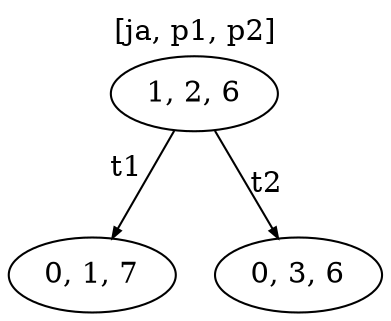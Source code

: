digraph {
graph [ dpi = 500 ];"0, 1, 7";
"0, 3, 6";
"1, 2, 6" -> "0, 1, 7" [xlabel="t1",arrowsize=.5];
"1, 2, 6" -> "0, 3, 6" [label="t2",arrowsize=.5];
labelloc = "t";
label="[ja, p1, p2]";
}